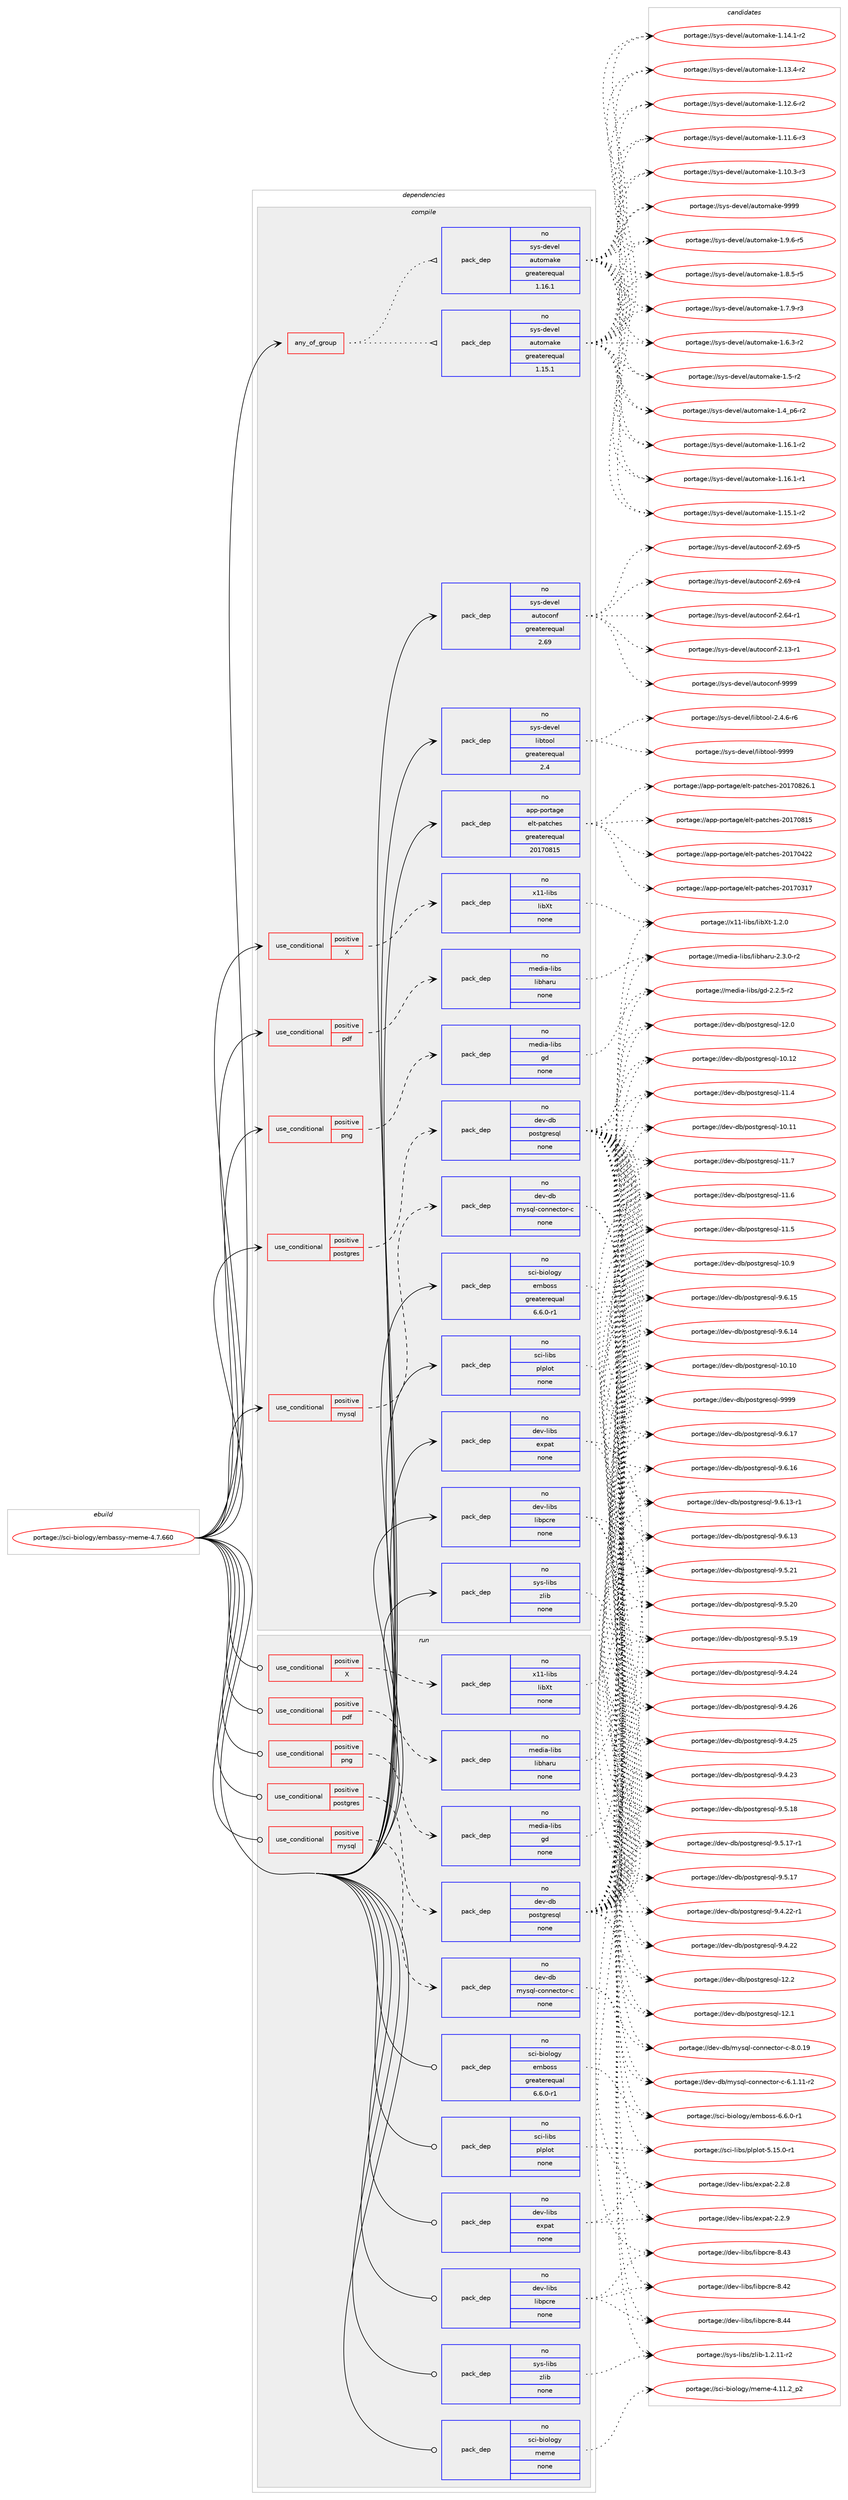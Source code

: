digraph prolog {

# *************
# Graph options
# *************

newrank=true;
concentrate=true;
compound=true;
graph [rankdir=LR,fontname=Helvetica,fontsize=10,ranksep=1.5];#, ranksep=2.5, nodesep=0.2];
edge  [arrowhead=vee];
node  [fontname=Helvetica,fontsize=10];

# **********
# The ebuild
# **********

subgraph cluster_leftcol {
color=gray;
rank=same;
label=<<i>ebuild</i>>;
id [label="portage://sci-biology/embassy-meme-4.7.660", color=red, width=4, href="../sci-biology/embassy-meme-4.7.660.svg"];
}

# ****************
# The dependencies
# ****************

subgraph cluster_midcol {
color=gray;
label=<<i>dependencies</i>>;
subgraph cluster_compile {
fillcolor="#eeeeee";
style=filled;
label=<<i>compile</i>>;
subgraph any1248 {
dependency61125 [label=<<TABLE BORDER="0" CELLBORDER="1" CELLSPACING="0" CELLPADDING="4"><TR><TD CELLPADDING="10">any_of_group</TD></TR></TABLE>>, shape=none, color=red];subgraph pack47239 {
dependency61126 [label=<<TABLE BORDER="0" CELLBORDER="1" CELLSPACING="0" CELLPADDING="4" WIDTH="220"><TR><TD ROWSPAN="6" CELLPADDING="30">pack_dep</TD></TR><TR><TD WIDTH="110">no</TD></TR><TR><TD>sys-devel</TD></TR><TR><TD>automake</TD></TR><TR><TD>greaterequal</TD></TR><TR><TD>1.16.1</TD></TR></TABLE>>, shape=none, color=blue];
}
dependency61125:e -> dependency61126:w [weight=20,style="dotted",arrowhead="oinv"];
subgraph pack47240 {
dependency61127 [label=<<TABLE BORDER="0" CELLBORDER="1" CELLSPACING="0" CELLPADDING="4" WIDTH="220"><TR><TD ROWSPAN="6" CELLPADDING="30">pack_dep</TD></TR><TR><TD WIDTH="110">no</TD></TR><TR><TD>sys-devel</TD></TR><TR><TD>automake</TD></TR><TR><TD>greaterequal</TD></TR><TR><TD>1.15.1</TD></TR></TABLE>>, shape=none, color=blue];
}
dependency61125:e -> dependency61127:w [weight=20,style="dotted",arrowhead="oinv"];
}
id:e -> dependency61125:w [weight=20,style="solid",arrowhead="vee"];
subgraph cond12583 {
dependency61128 [label=<<TABLE BORDER="0" CELLBORDER="1" CELLSPACING="0" CELLPADDING="4"><TR><TD ROWSPAN="3" CELLPADDING="10">use_conditional</TD></TR><TR><TD>positive</TD></TR><TR><TD>X</TD></TR></TABLE>>, shape=none, color=red];
subgraph pack47241 {
dependency61129 [label=<<TABLE BORDER="0" CELLBORDER="1" CELLSPACING="0" CELLPADDING="4" WIDTH="220"><TR><TD ROWSPAN="6" CELLPADDING="30">pack_dep</TD></TR><TR><TD WIDTH="110">no</TD></TR><TR><TD>x11-libs</TD></TR><TR><TD>libXt</TD></TR><TR><TD>none</TD></TR><TR><TD></TD></TR></TABLE>>, shape=none, color=blue];
}
dependency61128:e -> dependency61129:w [weight=20,style="dashed",arrowhead="vee"];
}
id:e -> dependency61128:w [weight=20,style="solid",arrowhead="vee"];
subgraph cond12584 {
dependency61130 [label=<<TABLE BORDER="0" CELLBORDER="1" CELLSPACING="0" CELLPADDING="4"><TR><TD ROWSPAN="3" CELLPADDING="10">use_conditional</TD></TR><TR><TD>positive</TD></TR><TR><TD>mysql</TD></TR></TABLE>>, shape=none, color=red];
subgraph pack47242 {
dependency61131 [label=<<TABLE BORDER="0" CELLBORDER="1" CELLSPACING="0" CELLPADDING="4" WIDTH="220"><TR><TD ROWSPAN="6" CELLPADDING="30">pack_dep</TD></TR><TR><TD WIDTH="110">no</TD></TR><TR><TD>dev-db</TD></TR><TR><TD>mysql-connector-c</TD></TR><TR><TD>none</TD></TR><TR><TD></TD></TR></TABLE>>, shape=none, color=blue];
}
dependency61130:e -> dependency61131:w [weight=20,style="dashed",arrowhead="vee"];
}
id:e -> dependency61130:w [weight=20,style="solid",arrowhead="vee"];
subgraph cond12585 {
dependency61132 [label=<<TABLE BORDER="0" CELLBORDER="1" CELLSPACING="0" CELLPADDING="4"><TR><TD ROWSPAN="3" CELLPADDING="10">use_conditional</TD></TR><TR><TD>positive</TD></TR><TR><TD>pdf</TD></TR></TABLE>>, shape=none, color=red];
subgraph pack47243 {
dependency61133 [label=<<TABLE BORDER="0" CELLBORDER="1" CELLSPACING="0" CELLPADDING="4" WIDTH="220"><TR><TD ROWSPAN="6" CELLPADDING="30">pack_dep</TD></TR><TR><TD WIDTH="110">no</TD></TR><TR><TD>media-libs</TD></TR><TR><TD>libharu</TD></TR><TR><TD>none</TD></TR><TR><TD></TD></TR></TABLE>>, shape=none, color=blue];
}
dependency61132:e -> dependency61133:w [weight=20,style="dashed",arrowhead="vee"];
}
id:e -> dependency61132:w [weight=20,style="solid",arrowhead="vee"];
subgraph cond12586 {
dependency61134 [label=<<TABLE BORDER="0" CELLBORDER="1" CELLSPACING="0" CELLPADDING="4"><TR><TD ROWSPAN="3" CELLPADDING="10">use_conditional</TD></TR><TR><TD>positive</TD></TR><TR><TD>png</TD></TR></TABLE>>, shape=none, color=red];
subgraph pack47244 {
dependency61135 [label=<<TABLE BORDER="0" CELLBORDER="1" CELLSPACING="0" CELLPADDING="4" WIDTH="220"><TR><TD ROWSPAN="6" CELLPADDING="30">pack_dep</TD></TR><TR><TD WIDTH="110">no</TD></TR><TR><TD>media-libs</TD></TR><TR><TD>gd</TD></TR><TR><TD>none</TD></TR><TR><TD></TD></TR></TABLE>>, shape=none, color=blue];
}
dependency61134:e -> dependency61135:w [weight=20,style="dashed",arrowhead="vee"];
}
id:e -> dependency61134:w [weight=20,style="solid",arrowhead="vee"];
subgraph cond12587 {
dependency61136 [label=<<TABLE BORDER="0" CELLBORDER="1" CELLSPACING="0" CELLPADDING="4"><TR><TD ROWSPAN="3" CELLPADDING="10">use_conditional</TD></TR><TR><TD>positive</TD></TR><TR><TD>postgres</TD></TR></TABLE>>, shape=none, color=red];
subgraph pack47245 {
dependency61137 [label=<<TABLE BORDER="0" CELLBORDER="1" CELLSPACING="0" CELLPADDING="4" WIDTH="220"><TR><TD ROWSPAN="6" CELLPADDING="30">pack_dep</TD></TR><TR><TD WIDTH="110">no</TD></TR><TR><TD>dev-db</TD></TR><TR><TD>postgresql</TD></TR><TR><TD>none</TD></TR><TR><TD></TD></TR></TABLE>>, shape=none, color=blue];
}
dependency61136:e -> dependency61137:w [weight=20,style="dashed",arrowhead="vee"];
}
id:e -> dependency61136:w [weight=20,style="solid",arrowhead="vee"];
subgraph pack47246 {
dependency61138 [label=<<TABLE BORDER="0" CELLBORDER="1" CELLSPACING="0" CELLPADDING="4" WIDTH="220"><TR><TD ROWSPAN="6" CELLPADDING="30">pack_dep</TD></TR><TR><TD WIDTH="110">no</TD></TR><TR><TD>app-portage</TD></TR><TR><TD>elt-patches</TD></TR><TR><TD>greaterequal</TD></TR><TR><TD>20170815</TD></TR></TABLE>>, shape=none, color=blue];
}
id:e -> dependency61138:w [weight=20,style="solid",arrowhead="vee"];
subgraph pack47247 {
dependency61139 [label=<<TABLE BORDER="0" CELLBORDER="1" CELLSPACING="0" CELLPADDING="4" WIDTH="220"><TR><TD ROWSPAN="6" CELLPADDING="30">pack_dep</TD></TR><TR><TD WIDTH="110">no</TD></TR><TR><TD>dev-libs</TD></TR><TR><TD>expat</TD></TR><TR><TD>none</TD></TR><TR><TD></TD></TR></TABLE>>, shape=none, color=blue];
}
id:e -> dependency61139:w [weight=20,style="solid",arrowhead="vee"];
subgraph pack47248 {
dependency61140 [label=<<TABLE BORDER="0" CELLBORDER="1" CELLSPACING="0" CELLPADDING="4" WIDTH="220"><TR><TD ROWSPAN="6" CELLPADDING="30">pack_dep</TD></TR><TR><TD WIDTH="110">no</TD></TR><TR><TD>dev-libs</TD></TR><TR><TD>libpcre</TD></TR><TR><TD>none</TD></TR><TR><TD></TD></TR></TABLE>>, shape=none, color=blue];
}
id:e -> dependency61140:w [weight=20,style="solid",arrowhead="vee"];
subgraph pack47249 {
dependency61141 [label=<<TABLE BORDER="0" CELLBORDER="1" CELLSPACING="0" CELLPADDING="4" WIDTH="220"><TR><TD ROWSPAN="6" CELLPADDING="30">pack_dep</TD></TR><TR><TD WIDTH="110">no</TD></TR><TR><TD>sci-biology</TD></TR><TR><TD>emboss</TD></TR><TR><TD>greaterequal</TD></TR><TR><TD>6.6.0-r1</TD></TR></TABLE>>, shape=none, color=blue];
}
id:e -> dependency61141:w [weight=20,style="solid",arrowhead="vee"];
subgraph pack47250 {
dependency61142 [label=<<TABLE BORDER="0" CELLBORDER="1" CELLSPACING="0" CELLPADDING="4" WIDTH="220"><TR><TD ROWSPAN="6" CELLPADDING="30">pack_dep</TD></TR><TR><TD WIDTH="110">no</TD></TR><TR><TD>sci-libs</TD></TR><TR><TD>plplot</TD></TR><TR><TD>none</TD></TR><TR><TD></TD></TR></TABLE>>, shape=none, color=blue];
}
id:e -> dependency61142:w [weight=20,style="solid",arrowhead="vee"];
subgraph pack47251 {
dependency61143 [label=<<TABLE BORDER="0" CELLBORDER="1" CELLSPACING="0" CELLPADDING="4" WIDTH="220"><TR><TD ROWSPAN="6" CELLPADDING="30">pack_dep</TD></TR><TR><TD WIDTH="110">no</TD></TR><TR><TD>sys-devel</TD></TR><TR><TD>autoconf</TD></TR><TR><TD>greaterequal</TD></TR><TR><TD>2.69</TD></TR></TABLE>>, shape=none, color=blue];
}
id:e -> dependency61143:w [weight=20,style="solid",arrowhead="vee"];
subgraph pack47252 {
dependency61144 [label=<<TABLE BORDER="0" CELLBORDER="1" CELLSPACING="0" CELLPADDING="4" WIDTH="220"><TR><TD ROWSPAN="6" CELLPADDING="30">pack_dep</TD></TR><TR><TD WIDTH="110">no</TD></TR><TR><TD>sys-devel</TD></TR><TR><TD>libtool</TD></TR><TR><TD>greaterequal</TD></TR><TR><TD>2.4</TD></TR></TABLE>>, shape=none, color=blue];
}
id:e -> dependency61144:w [weight=20,style="solid",arrowhead="vee"];
subgraph pack47253 {
dependency61145 [label=<<TABLE BORDER="0" CELLBORDER="1" CELLSPACING="0" CELLPADDING="4" WIDTH="220"><TR><TD ROWSPAN="6" CELLPADDING="30">pack_dep</TD></TR><TR><TD WIDTH="110">no</TD></TR><TR><TD>sys-libs</TD></TR><TR><TD>zlib</TD></TR><TR><TD>none</TD></TR><TR><TD></TD></TR></TABLE>>, shape=none, color=blue];
}
id:e -> dependency61145:w [weight=20,style="solid",arrowhead="vee"];
}
subgraph cluster_compileandrun {
fillcolor="#eeeeee";
style=filled;
label=<<i>compile and run</i>>;
}
subgraph cluster_run {
fillcolor="#eeeeee";
style=filled;
label=<<i>run</i>>;
subgraph cond12588 {
dependency61146 [label=<<TABLE BORDER="0" CELLBORDER="1" CELLSPACING="0" CELLPADDING="4"><TR><TD ROWSPAN="3" CELLPADDING="10">use_conditional</TD></TR><TR><TD>positive</TD></TR><TR><TD>X</TD></TR></TABLE>>, shape=none, color=red];
subgraph pack47254 {
dependency61147 [label=<<TABLE BORDER="0" CELLBORDER="1" CELLSPACING="0" CELLPADDING="4" WIDTH="220"><TR><TD ROWSPAN="6" CELLPADDING="30">pack_dep</TD></TR><TR><TD WIDTH="110">no</TD></TR><TR><TD>x11-libs</TD></TR><TR><TD>libXt</TD></TR><TR><TD>none</TD></TR><TR><TD></TD></TR></TABLE>>, shape=none, color=blue];
}
dependency61146:e -> dependency61147:w [weight=20,style="dashed",arrowhead="vee"];
}
id:e -> dependency61146:w [weight=20,style="solid",arrowhead="odot"];
subgraph cond12589 {
dependency61148 [label=<<TABLE BORDER="0" CELLBORDER="1" CELLSPACING="0" CELLPADDING="4"><TR><TD ROWSPAN="3" CELLPADDING="10">use_conditional</TD></TR><TR><TD>positive</TD></TR><TR><TD>mysql</TD></TR></TABLE>>, shape=none, color=red];
subgraph pack47255 {
dependency61149 [label=<<TABLE BORDER="0" CELLBORDER="1" CELLSPACING="0" CELLPADDING="4" WIDTH="220"><TR><TD ROWSPAN="6" CELLPADDING="30">pack_dep</TD></TR><TR><TD WIDTH="110">no</TD></TR><TR><TD>dev-db</TD></TR><TR><TD>mysql-connector-c</TD></TR><TR><TD>none</TD></TR><TR><TD></TD></TR></TABLE>>, shape=none, color=blue];
}
dependency61148:e -> dependency61149:w [weight=20,style="dashed",arrowhead="vee"];
}
id:e -> dependency61148:w [weight=20,style="solid",arrowhead="odot"];
subgraph cond12590 {
dependency61150 [label=<<TABLE BORDER="0" CELLBORDER="1" CELLSPACING="0" CELLPADDING="4"><TR><TD ROWSPAN="3" CELLPADDING="10">use_conditional</TD></TR><TR><TD>positive</TD></TR><TR><TD>pdf</TD></TR></TABLE>>, shape=none, color=red];
subgraph pack47256 {
dependency61151 [label=<<TABLE BORDER="0" CELLBORDER="1" CELLSPACING="0" CELLPADDING="4" WIDTH="220"><TR><TD ROWSPAN="6" CELLPADDING="30">pack_dep</TD></TR><TR><TD WIDTH="110">no</TD></TR><TR><TD>media-libs</TD></TR><TR><TD>libharu</TD></TR><TR><TD>none</TD></TR><TR><TD></TD></TR></TABLE>>, shape=none, color=blue];
}
dependency61150:e -> dependency61151:w [weight=20,style="dashed",arrowhead="vee"];
}
id:e -> dependency61150:w [weight=20,style="solid",arrowhead="odot"];
subgraph cond12591 {
dependency61152 [label=<<TABLE BORDER="0" CELLBORDER="1" CELLSPACING="0" CELLPADDING="4"><TR><TD ROWSPAN="3" CELLPADDING="10">use_conditional</TD></TR><TR><TD>positive</TD></TR><TR><TD>png</TD></TR></TABLE>>, shape=none, color=red];
subgraph pack47257 {
dependency61153 [label=<<TABLE BORDER="0" CELLBORDER="1" CELLSPACING="0" CELLPADDING="4" WIDTH="220"><TR><TD ROWSPAN="6" CELLPADDING="30">pack_dep</TD></TR><TR><TD WIDTH="110">no</TD></TR><TR><TD>media-libs</TD></TR><TR><TD>gd</TD></TR><TR><TD>none</TD></TR><TR><TD></TD></TR></TABLE>>, shape=none, color=blue];
}
dependency61152:e -> dependency61153:w [weight=20,style="dashed",arrowhead="vee"];
}
id:e -> dependency61152:w [weight=20,style="solid",arrowhead="odot"];
subgraph cond12592 {
dependency61154 [label=<<TABLE BORDER="0" CELLBORDER="1" CELLSPACING="0" CELLPADDING="4"><TR><TD ROWSPAN="3" CELLPADDING="10">use_conditional</TD></TR><TR><TD>positive</TD></TR><TR><TD>postgres</TD></TR></TABLE>>, shape=none, color=red];
subgraph pack47258 {
dependency61155 [label=<<TABLE BORDER="0" CELLBORDER="1" CELLSPACING="0" CELLPADDING="4" WIDTH="220"><TR><TD ROWSPAN="6" CELLPADDING="30">pack_dep</TD></TR><TR><TD WIDTH="110">no</TD></TR><TR><TD>dev-db</TD></TR><TR><TD>postgresql</TD></TR><TR><TD>none</TD></TR><TR><TD></TD></TR></TABLE>>, shape=none, color=blue];
}
dependency61154:e -> dependency61155:w [weight=20,style="dashed",arrowhead="vee"];
}
id:e -> dependency61154:w [weight=20,style="solid",arrowhead="odot"];
subgraph pack47259 {
dependency61156 [label=<<TABLE BORDER="0" CELLBORDER="1" CELLSPACING="0" CELLPADDING="4" WIDTH="220"><TR><TD ROWSPAN="6" CELLPADDING="30">pack_dep</TD></TR><TR><TD WIDTH="110">no</TD></TR><TR><TD>dev-libs</TD></TR><TR><TD>expat</TD></TR><TR><TD>none</TD></TR><TR><TD></TD></TR></TABLE>>, shape=none, color=blue];
}
id:e -> dependency61156:w [weight=20,style="solid",arrowhead="odot"];
subgraph pack47260 {
dependency61157 [label=<<TABLE BORDER="0" CELLBORDER="1" CELLSPACING="0" CELLPADDING="4" WIDTH="220"><TR><TD ROWSPAN="6" CELLPADDING="30">pack_dep</TD></TR><TR><TD WIDTH="110">no</TD></TR><TR><TD>dev-libs</TD></TR><TR><TD>libpcre</TD></TR><TR><TD>none</TD></TR><TR><TD></TD></TR></TABLE>>, shape=none, color=blue];
}
id:e -> dependency61157:w [weight=20,style="solid",arrowhead="odot"];
subgraph pack47261 {
dependency61158 [label=<<TABLE BORDER="0" CELLBORDER="1" CELLSPACING="0" CELLPADDING="4" WIDTH="220"><TR><TD ROWSPAN="6" CELLPADDING="30">pack_dep</TD></TR><TR><TD WIDTH="110">no</TD></TR><TR><TD>sci-biology</TD></TR><TR><TD>emboss</TD></TR><TR><TD>greaterequal</TD></TR><TR><TD>6.6.0-r1</TD></TR></TABLE>>, shape=none, color=blue];
}
id:e -> dependency61158:w [weight=20,style="solid",arrowhead="odot"];
subgraph pack47262 {
dependency61159 [label=<<TABLE BORDER="0" CELLBORDER="1" CELLSPACING="0" CELLPADDING="4" WIDTH="220"><TR><TD ROWSPAN="6" CELLPADDING="30">pack_dep</TD></TR><TR><TD WIDTH="110">no</TD></TR><TR><TD>sci-biology</TD></TR><TR><TD>meme</TD></TR><TR><TD>none</TD></TR><TR><TD></TD></TR></TABLE>>, shape=none, color=blue];
}
id:e -> dependency61159:w [weight=20,style="solid",arrowhead="odot"];
subgraph pack47263 {
dependency61160 [label=<<TABLE BORDER="0" CELLBORDER="1" CELLSPACING="0" CELLPADDING="4" WIDTH="220"><TR><TD ROWSPAN="6" CELLPADDING="30">pack_dep</TD></TR><TR><TD WIDTH="110">no</TD></TR><TR><TD>sci-libs</TD></TR><TR><TD>plplot</TD></TR><TR><TD>none</TD></TR><TR><TD></TD></TR></TABLE>>, shape=none, color=blue];
}
id:e -> dependency61160:w [weight=20,style="solid",arrowhead="odot"];
subgraph pack47264 {
dependency61161 [label=<<TABLE BORDER="0" CELLBORDER="1" CELLSPACING="0" CELLPADDING="4" WIDTH="220"><TR><TD ROWSPAN="6" CELLPADDING="30">pack_dep</TD></TR><TR><TD WIDTH="110">no</TD></TR><TR><TD>sys-libs</TD></TR><TR><TD>zlib</TD></TR><TR><TD>none</TD></TR><TR><TD></TD></TR></TABLE>>, shape=none, color=blue];
}
id:e -> dependency61161:w [weight=20,style="solid",arrowhead="odot"];
}
}

# **************
# The candidates
# **************

subgraph cluster_choices {
rank=same;
color=gray;
label=<<i>candidates</i>>;

subgraph choice47239 {
color=black;
nodesep=1;
choice115121115451001011181011084797117116111109971071014557575757 [label="portage://sys-devel/automake-9999", color=red, width=4,href="../sys-devel/automake-9999.svg"];
choice115121115451001011181011084797117116111109971071014549465746544511453 [label="portage://sys-devel/automake-1.9.6-r5", color=red, width=4,href="../sys-devel/automake-1.9.6-r5.svg"];
choice115121115451001011181011084797117116111109971071014549465646534511453 [label="portage://sys-devel/automake-1.8.5-r5", color=red, width=4,href="../sys-devel/automake-1.8.5-r5.svg"];
choice115121115451001011181011084797117116111109971071014549465546574511451 [label="portage://sys-devel/automake-1.7.9-r3", color=red, width=4,href="../sys-devel/automake-1.7.9-r3.svg"];
choice115121115451001011181011084797117116111109971071014549465446514511450 [label="portage://sys-devel/automake-1.6.3-r2", color=red, width=4,href="../sys-devel/automake-1.6.3-r2.svg"];
choice11512111545100101118101108479711711611110997107101454946534511450 [label="portage://sys-devel/automake-1.5-r2", color=red, width=4,href="../sys-devel/automake-1.5-r2.svg"];
choice115121115451001011181011084797117116111109971071014549465295112544511450 [label="portage://sys-devel/automake-1.4_p6-r2", color=red, width=4,href="../sys-devel/automake-1.4_p6-r2.svg"];
choice11512111545100101118101108479711711611110997107101454946495446494511450 [label="portage://sys-devel/automake-1.16.1-r2", color=red, width=4,href="../sys-devel/automake-1.16.1-r2.svg"];
choice11512111545100101118101108479711711611110997107101454946495446494511449 [label="portage://sys-devel/automake-1.16.1-r1", color=red, width=4,href="../sys-devel/automake-1.16.1-r1.svg"];
choice11512111545100101118101108479711711611110997107101454946495346494511450 [label="portage://sys-devel/automake-1.15.1-r2", color=red, width=4,href="../sys-devel/automake-1.15.1-r2.svg"];
choice11512111545100101118101108479711711611110997107101454946495246494511450 [label="portage://sys-devel/automake-1.14.1-r2", color=red, width=4,href="../sys-devel/automake-1.14.1-r2.svg"];
choice11512111545100101118101108479711711611110997107101454946495146524511450 [label="portage://sys-devel/automake-1.13.4-r2", color=red, width=4,href="../sys-devel/automake-1.13.4-r2.svg"];
choice11512111545100101118101108479711711611110997107101454946495046544511450 [label="portage://sys-devel/automake-1.12.6-r2", color=red, width=4,href="../sys-devel/automake-1.12.6-r2.svg"];
choice11512111545100101118101108479711711611110997107101454946494946544511451 [label="portage://sys-devel/automake-1.11.6-r3", color=red, width=4,href="../sys-devel/automake-1.11.6-r3.svg"];
choice11512111545100101118101108479711711611110997107101454946494846514511451 [label="portage://sys-devel/automake-1.10.3-r3", color=red, width=4,href="../sys-devel/automake-1.10.3-r3.svg"];
dependency61126:e -> choice115121115451001011181011084797117116111109971071014557575757:w [style=dotted,weight="100"];
dependency61126:e -> choice115121115451001011181011084797117116111109971071014549465746544511453:w [style=dotted,weight="100"];
dependency61126:e -> choice115121115451001011181011084797117116111109971071014549465646534511453:w [style=dotted,weight="100"];
dependency61126:e -> choice115121115451001011181011084797117116111109971071014549465546574511451:w [style=dotted,weight="100"];
dependency61126:e -> choice115121115451001011181011084797117116111109971071014549465446514511450:w [style=dotted,weight="100"];
dependency61126:e -> choice11512111545100101118101108479711711611110997107101454946534511450:w [style=dotted,weight="100"];
dependency61126:e -> choice115121115451001011181011084797117116111109971071014549465295112544511450:w [style=dotted,weight="100"];
dependency61126:e -> choice11512111545100101118101108479711711611110997107101454946495446494511450:w [style=dotted,weight="100"];
dependency61126:e -> choice11512111545100101118101108479711711611110997107101454946495446494511449:w [style=dotted,weight="100"];
dependency61126:e -> choice11512111545100101118101108479711711611110997107101454946495346494511450:w [style=dotted,weight="100"];
dependency61126:e -> choice11512111545100101118101108479711711611110997107101454946495246494511450:w [style=dotted,weight="100"];
dependency61126:e -> choice11512111545100101118101108479711711611110997107101454946495146524511450:w [style=dotted,weight="100"];
dependency61126:e -> choice11512111545100101118101108479711711611110997107101454946495046544511450:w [style=dotted,weight="100"];
dependency61126:e -> choice11512111545100101118101108479711711611110997107101454946494946544511451:w [style=dotted,weight="100"];
dependency61126:e -> choice11512111545100101118101108479711711611110997107101454946494846514511451:w [style=dotted,weight="100"];
}
subgraph choice47240 {
color=black;
nodesep=1;
choice115121115451001011181011084797117116111109971071014557575757 [label="portage://sys-devel/automake-9999", color=red, width=4,href="../sys-devel/automake-9999.svg"];
choice115121115451001011181011084797117116111109971071014549465746544511453 [label="portage://sys-devel/automake-1.9.6-r5", color=red, width=4,href="../sys-devel/automake-1.9.6-r5.svg"];
choice115121115451001011181011084797117116111109971071014549465646534511453 [label="portage://sys-devel/automake-1.8.5-r5", color=red, width=4,href="../sys-devel/automake-1.8.5-r5.svg"];
choice115121115451001011181011084797117116111109971071014549465546574511451 [label="portage://sys-devel/automake-1.7.9-r3", color=red, width=4,href="../sys-devel/automake-1.7.9-r3.svg"];
choice115121115451001011181011084797117116111109971071014549465446514511450 [label="portage://sys-devel/automake-1.6.3-r2", color=red, width=4,href="../sys-devel/automake-1.6.3-r2.svg"];
choice11512111545100101118101108479711711611110997107101454946534511450 [label="portage://sys-devel/automake-1.5-r2", color=red, width=4,href="../sys-devel/automake-1.5-r2.svg"];
choice115121115451001011181011084797117116111109971071014549465295112544511450 [label="portage://sys-devel/automake-1.4_p6-r2", color=red, width=4,href="../sys-devel/automake-1.4_p6-r2.svg"];
choice11512111545100101118101108479711711611110997107101454946495446494511450 [label="portage://sys-devel/automake-1.16.1-r2", color=red, width=4,href="../sys-devel/automake-1.16.1-r2.svg"];
choice11512111545100101118101108479711711611110997107101454946495446494511449 [label="portage://sys-devel/automake-1.16.1-r1", color=red, width=4,href="../sys-devel/automake-1.16.1-r1.svg"];
choice11512111545100101118101108479711711611110997107101454946495346494511450 [label="portage://sys-devel/automake-1.15.1-r2", color=red, width=4,href="../sys-devel/automake-1.15.1-r2.svg"];
choice11512111545100101118101108479711711611110997107101454946495246494511450 [label="portage://sys-devel/automake-1.14.1-r2", color=red, width=4,href="../sys-devel/automake-1.14.1-r2.svg"];
choice11512111545100101118101108479711711611110997107101454946495146524511450 [label="portage://sys-devel/automake-1.13.4-r2", color=red, width=4,href="../sys-devel/automake-1.13.4-r2.svg"];
choice11512111545100101118101108479711711611110997107101454946495046544511450 [label="portage://sys-devel/automake-1.12.6-r2", color=red, width=4,href="../sys-devel/automake-1.12.6-r2.svg"];
choice11512111545100101118101108479711711611110997107101454946494946544511451 [label="portage://sys-devel/automake-1.11.6-r3", color=red, width=4,href="../sys-devel/automake-1.11.6-r3.svg"];
choice11512111545100101118101108479711711611110997107101454946494846514511451 [label="portage://sys-devel/automake-1.10.3-r3", color=red, width=4,href="../sys-devel/automake-1.10.3-r3.svg"];
dependency61127:e -> choice115121115451001011181011084797117116111109971071014557575757:w [style=dotted,weight="100"];
dependency61127:e -> choice115121115451001011181011084797117116111109971071014549465746544511453:w [style=dotted,weight="100"];
dependency61127:e -> choice115121115451001011181011084797117116111109971071014549465646534511453:w [style=dotted,weight="100"];
dependency61127:e -> choice115121115451001011181011084797117116111109971071014549465546574511451:w [style=dotted,weight="100"];
dependency61127:e -> choice115121115451001011181011084797117116111109971071014549465446514511450:w [style=dotted,weight="100"];
dependency61127:e -> choice11512111545100101118101108479711711611110997107101454946534511450:w [style=dotted,weight="100"];
dependency61127:e -> choice115121115451001011181011084797117116111109971071014549465295112544511450:w [style=dotted,weight="100"];
dependency61127:e -> choice11512111545100101118101108479711711611110997107101454946495446494511450:w [style=dotted,weight="100"];
dependency61127:e -> choice11512111545100101118101108479711711611110997107101454946495446494511449:w [style=dotted,weight="100"];
dependency61127:e -> choice11512111545100101118101108479711711611110997107101454946495346494511450:w [style=dotted,weight="100"];
dependency61127:e -> choice11512111545100101118101108479711711611110997107101454946495246494511450:w [style=dotted,weight="100"];
dependency61127:e -> choice11512111545100101118101108479711711611110997107101454946495146524511450:w [style=dotted,weight="100"];
dependency61127:e -> choice11512111545100101118101108479711711611110997107101454946495046544511450:w [style=dotted,weight="100"];
dependency61127:e -> choice11512111545100101118101108479711711611110997107101454946494946544511451:w [style=dotted,weight="100"];
dependency61127:e -> choice11512111545100101118101108479711711611110997107101454946494846514511451:w [style=dotted,weight="100"];
}
subgraph choice47241 {
color=black;
nodesep=1;
choice12049494510810598115471081059888116454946504648 [label="portage://x11-libs/libXt-1.2.0", color=red, width=4,href="../x11-libs/libXt-1.2.0.svg"];
dependency61129:e -> choice12049494510810598115471081059888116454946504648:w [style=dotted,weight="100"];
}
subgraph choice47242 {
color=black;
nodesep=1;
choice100101118451009847109121115113108459911111011010199116111114459945564648464957 [label="portage://dev-db/mysql-connector-c-8.0.19", color=red, width=4,href="../dev-db/mysql-connector-c-8.0.19.svg"];
choice1001011184510098471091211151131084599111110110101991161111144599455446494649494511450 [label="portage://dev-db/mysql-connector-c-6.1.11-r2", color=red, width=4,href="../dev-db/mysql-connector-c-6.1.11-r2.svg"];
dependency61131:e -> choice100101118451009847109121115113108459911111011010199116111114459945564648464957:w [style=dotted,weight="100"];
dependency61131:e -> choice1001011184510098471091211151131084599111110110101991161111144599455446494649494511450:w [style=dotted,weight="100"];
}
subgraph choice47243 {
color=black;
nodesep=1;
choice1091011001059745108105981154710810598104971141174550465146484511450 [label="portage://media-libs/libharu-2.3.0-r2", color=red, width=4,href="../media-libs/libharu-2.3.0-r2.svg"];
dependency61133:e -> choice1091011001059745108105981154710810598104971141174550465146484511450:w [style=dotted,weight="100"];
}
subgraph choice47244 {
color=black;
nodesep=1;
choice109101100105974510810598115471031004550465046534511450 [label="portage://media-libs/gd-2.2.5-r2", color=red, width=4,href="../media-libs/gd-2.2.5-r2.svg"];
dependency61135:e -> choice109101100105974510810598115471031004550465046534511450:w [style=dotted,weight="100"];
}
subgraph choice47245 {
color=black;
nodesep=1;
choice1001011184510098471121111151161031141011151131084557575757 [label="portage://dev-db/postgresql-9999", color=red, width=4,href="../dev-db/postgresql-9999.svg"];
choice10010111845100984711211111511610311410111511310845574654464955 [label="portage://dev-db/postgresql-9.6.17", color=red, width=4,href="../dev-db/postgresql-9.6.17.svg"];
choice10010111845100984711211111511610311410111511310845574654464954 [label="portage://dev-db/postgresql-9.6.16", color=red, width=4,href="../dev-db/postgresql-9.6.16.svg"];
choice10010111845100984711211111511610311410111511310845574654464953 [label="portage://dev-db/postgresql-9.6.15", color=red, width=4,href="../dev-db/postgresql-9.6.15.svg"];
choice10010111845100984711211111511610311410111511310845574654464952 [label="portage://dev-db/postgresql-9.6.14", color=red, width=4,href="../dev-db/postgresql-9.6.14.svg"];
choice100101118451009847112111115116103114101115113108455746544649514511449 [label="portage://dev-db/postgresql-9.6.13-r1", color=red, width=4,href="../dev-db/postgresql-9.6.13-r1.svg"];
choice10010111845100984711211111511610311410111511310845574654464951 [label="portage://dev-db/postgresql-9.6.13", color=red, width=4,href="../dev-db/postgresql-9.6.13.svg"];
choice10010111845100984711211111511610311410111511310845574653465049 [label="portage://dev-db/postgresql-9.5.21", color=red, width=4,href="../dev-db/postgresql-9.5.21.svg"];
choice10010111845100984711211111511610311410111511310845574653465048 [label="portage://dev-db/postgresql-9.5.20", color=red, width=4,href="../dev-db/postgresql-9.5.20.svg"];
choice10010111845100984711211111511610311410111511310845574653464957 [label="portage://dev-db/postgresql-9.5.19", color=red, width=4,href="../dev-db/postgresql-9.5.19.svg"];
choice10010111845100984711211111511610311410111511310845574653464956 [label="portage://dev-db/postgresql-9.5.18", color=red, width=4,href="../dev-db/postgresql-9.5.18.svg"];
choice100101118451009847112111115116103114101115113108455746534649554511449 [label="portage://dev-db/postgresql-9.5.17-r1", color=red, width=4,href="../dev-db/postgresql-9.5.17-r1.svg"];
choice10010111845100984711211111511610311410111511310845574653464955 [label="portage://dev-db/postgresql-9.5.17", color=red, width=4,href="../dev-db/postgresql-9.5.17.svg"];
choice10010111845100984711211111511610311410111511310845574652465054 [label="portage://dev-db/postgresql-9.4.26", color=red, width=4,href="../dev-db/postgresql-9.4.26.svg"];
choice10010111845100984711211111511610311410111511310845574652465053 [label="portage://dev-db/postgresql-9.4.25", color=red, width=4,href="../dev-db/postgresql-9.4.25.svg"];
choice10010111845100984711211111511610311410111511310845574652465052 [label="portage://dev-db/postgresql-9.4.24", color=red, width=4,href="../dev-db/postgresql-9.4.24.svg"];
choice10010111845100984711211111511610311410111511310845574652465051 [label="portage://dev-db/postgresql-9.4.23", color=red, width=4,href="../dev-db/postgresql-9.4.23.svg"];
choice100101118451009847112111115116103114101115113108455746524650504511449 [label="portage://dev-db/postgresql-9.4.22-r1", color=red, width=4,href="../dev-db/postgresql-9.4.22-r1.svg"];
choice10010111845100984711211111511610311410111511310845574652465050 [label="portage://dev-db/postgresql-9.4.22", color=red, width=4,href="../dev-db/postgresql-9.4.22.svg"];
choice1001011184510098471121111151161031141011151131084549504650 [label="portage://dev-db/postgresql-12.2", color=red, width=4,href="../dev-db/postgresql-12.2.svg"];
choice1001011184510098471121111151161031141011151131084549504649 [label="portage://dev-db/postgresql-12.1", color=red, width=4,href="../dev-db/postgresql-12.1.svg"];
choice1001011184510098471121111151161031141011151131084549504648 [label="portage://dev-db/postgresql-12.0", color=red, width=4,href="../dev-db/postgresql-12.0.svg"];
choice1001011184510098471121111151161031141011151131084549494655 [label="portage://dev-db/postgresql-11.7", color=red, width=4,href="../dev-db/postgresql-11.7.svg"];
choice1001011184510098471121111151161031141011151131084549494654 [label="portage://dev-db/postgresql-11.6", color=red, width=4,href="../dev-db/postgresql-11.6.svg"];
choice1001011184510098471121111151161031141011151131084549494653 [label="portage://dev-db/postgresql-11.5", color=red, width=4,href="../dev-db/postgresql-11.5.svg"];
choice1001011184510098471121111151161031141011151131084549494652 [label="portage://dev-db/postgresql-11.4", color=red, width=4,href="../dev-db/postgresql-11.4.svg"];
choice1001011184510098471121111151161031141011151131084549484657 [label="portage://dev-db/postgresql-10.9", color=red, width=4,href="../dev-db/postgresql-10.9.svg"];
choice100101118451009847112111115116103114101115113108454948464950 [label="portage://dev-db/postgresql-10.12", color=red, width=4,href="../dev-db/postgresql-10.12.svg"];
choice100101118451009847112111115116103114101115113108454948464949 [label="portage://dev-db/postgresql-10.11", color=red, width=4,href="../dev-db/postgresql-10.11.svg"];
choice100101118451009847112111115116103114101115113108454948464948 [label="portage://dev-db/postgresql-10.10", color=red, width=4,href="../dev-db/postgresql-10.10.svg"];
dependency61137:e -> choice1001011184510098471121111151161031141011151131084557575757:w [style=dotted,weight="100"];
dependency61137:e -> choice10010111845100984711211111511610311410111511310845574654464955:w [style=dotted,weight="100"];
dependency61137:e -> choice10010111845100984711211111511610311410111511310845574654464954:w [style=dotted,weight="100"];
dependency61137:e -> choice10010111845100984711211111511610311410111511310845574654464953:w [style=dotted,weight="100"];
dependency61137:e -> choice10010111845100984711211111511610311410111511310845574654464952:w [style=dotted,weight="100"];
dependency61137:e -> choice100101118451009847112111115116103114101115113108455746544649514511449:w [style=dotted,weight="100"];
dependency61137:e -> choice10010111845100984711211111511610311410111511310845574654464951:w [style=dotted,weight="100"];
dependency61137:e -> choice10010111845100984711211111511610311410111511310845574653465049:w [style=dotted,weight="100"];
dependency61137:e -> choice10010111845100984711211111511610311410111511310845574653465048:w [style=dotted,weight="100"];
dependency61137:e -> choice10010111845100984711211111511610311410111511310845574653464957:w [style=dotted,weight="100"];
dependency61137:e -> choice10010111845100984711211111511610311410111511310845574653464956:w [style=dotted,weight="100"];
dependency61137:e -> choice100101118451009847112111115116103114101115113108455746534649554511449:w [style=dotted,weight="100"];
dependency61137:e -> choice10010111845100984711211111511610311410111511310845574653464955:w [style=dotted,weight="100"];
dependency61137:e -> choice10010111845100984711211111511610311410111511310845574652465054:w [style=dotted,weight="100"];
dependency61137:e -> choice10010111845100984711211111511610311410111511310845574652465053:w [style=dotted,weight="100"];
dependency61137:e -> choice10010111845100984711211111511610311410111511310845574652465052:w [style=dotted,weight="100"];
dependency61137:e -> choice10010111845100984711211111511610311410111511310845574652465051:w [style=dotted,weight="100"];
dependency61137:e -> choice100101118451009847112111115116103114101115113108455746524650504511449:w [style=dotted,weight="100"];
dependency61137:e -> choice10010111845100984711211111511610311410111511310845574652465050:w [style=dotted,weight="100"];
dependency61137:e -> choice1001011184510098471121111151161031141011151131084549504650:w [style=dotted,weight="100"];
dependency61137:e -> choice1001011184510098471121111151161031141011151131084549504649:w [style=dotted,weight="100"];
dependency61137:e -> choice1001011184510098471121111151161031141011151131084549504648:w [style=dotted,weight="100"];
dependency61137:e -> choice1001011184510098471121111151161031141011151131084549494655:w [style=dotted,weight="100"];
dependency61137:e -> choice1001011184510098471121111151161031141011151131084549494654:w [style=dotted,weight="100"];
dependency61137:e -> choice1001011184510098471121111151161031141011151131084549494653:w [style=dotted,weight="100"];
dependency61137:e -> choice1001011184510098471121111151161031141011151131084549494652:w [style=dotted,weight="100"];
dependency61137:e -> choice1001011184510098471121111151161031141011151131084549484657:w [style=dotted,weight="100"];
dependency61137:e -> choice100101118451009847112111115116103114101115113108454948464950:w [style=dotted,weight="100"];
dependency61137:e -> choice100101118451009847112111115116103114101115113108454948464949:w [style=dotted,weight="100"];
dependency61137:e -> choice100101118451009847112111115116103114101115113108454948464948:w [style=dotted,weight="100"];
}
subgraph choice47246 {
color=black;
nodesep=1;
choice971121124511211111411697103101471011081164511297116991041011154550484955485650544649 [label="portage://app-portage/elt-patches-20170826.1", color=red, width=4,href="../app-portage/elt-patches-20170826.1.svg"];
choice97112112451121111141169710310147101108116451129711699104101115455048495548564953 [label="portage://app-portage/elt-patches-20170815", color=red, width=4,href="../app-portage/elt-patches-20170815.svg"];
choice97112112451121111141169710310147101108116451129711699104101115455048495548525050 [label="portage://app-portage/elt-patches-20170422", color=red, width=4,href="../app-portage/elt-patches-20170422.svg"];
choice97112112451121111141169710310147101108116451129711699104101115455048495548514955 [label="portage://app-portage/elt-patches-20170317", color=red, width=4,href="../app-portage/elt-patches-20170317.svg"];
dependency61138:e -> choice971121124511211111411697103101471011081164511297116991041011154550484955485650544649:w [style=dotted,weight="100"];
dependency61138:e -> choice97112112451121111141169710310147101108116451129711699104101115455048495548564953:w [style=dotted,weight="100"];
dependency61138:e -> choice97112112451121111141169710310147101108116451129711699104101115455048495548525050:w [style=dotted,weight="100"];
dependency61138:e -> choice97112112451121111141169710310147101108116451129711699104101115455048495548514955:w [style=dotted,weight="100"];
}
subgraph choice47247 {
color=black;
nodesep=1;
choice10010111845108105981154710112011297116455046504657 [label="portage://dev-libs/expat-2.2.9", color=red, width=4,href="../dev-libs/expat-2.2.9.svg"];
choice10010111845108105981154710112011297116455046504656 [label="portage://dev-libs/expat-2.2.8", color=red, width=4,href="../dev-libs/expat-2.2.8.svg"];
dependency61139:e -> choice10010111845108105981154710112011297116455046504657:w [style=dotted,weight="100"];
dependency61139:e -> choice10010111845108105981154710112011297116455046504656:w [style=dotted,weight="100"];
}
subgraph choice47248 {
color=black;
nodesep=1;
choice10010111845108105981154710810598112991141014556465252 [label="portage://dev-libs/libpcre-8.44", color=red, width=4,href="../dev-libs/libpcre-8.44.svg"];
choice10010111845108105981154710810598112991141014556465251 [label="portage://dev-libs/libpcre-8.43", color=red, width=4,href="../dev-libs/libpcre-8.43.svg"];
choice10010111845108105981154710810598112991141014556465250 [label="portage://dev-libs/libpcre-8.42", color=red, width=4,href="../dev-libs/libpcre-8.42.svg"];
dependency61140:e -> choice10010111845108105981154710810598112991141014556465252:w [style=dotted,weight="100"];
dependency61140:e -> choice10010111845108105981154710810598112991141014556465251:w [style=dotted,weight="100"];
dependency61140:e -> choice10010111845108105981154710810598112991141014556465250:w [style=dotted,weight="100"];
}
subgraph choice47249 {
color=black;
nodesep=1;
choice11599105459810511110811110312147101109981111151154554465446484511449 [label="portage://sci-biology/emboss-6.6.0-r1", color=red, width=4,href="../sci-biology/emboss-6.6.0-r1.svg"];
dependency61141:e -> choice11599105459810511110811110312147101109981111151154554465446484511449:w [style=dotted,weight="100"];
}
subgraph choice47250 {
color=black;
nodesep=1;
choice11599105451081059811547112108112108111116455346495346484511449 [label="portage://sci-libs/plplot-5.15.0-r1", color=red, width=4,href="../sci-libs/plplot-5.15.0-r1.svg"];
dependency61142:e -> choice11599105451081059811547112108112108111116455346495346484511449:w [style=dotted,weight="100"];
}
subgraph choice47251 {
color=black;
nodesep=1;
choice115121115451001011181011084797117116111991111101024557575757 [label="portage://sys-devel/autoconf-9999", color=red, width=4,href="../sys-devel/autoconf-9999.svg"];
choice1151211154510010111810110847971171161119911111010245504654574511453 [label="portage://sys-devel/autoconf-2.69-r5", color=red, width=4,href="../sys-devel/autoconf-2.69-r5.svg"];
choice1151211154510010111810110847971171161119911111010245504654574511452 [label="portage://sys-devel/autoconf-2.69-r4", color=red, width=4,href="../sys-devel/autoconf-2.69-r4.svg"];
choice1151211154510010111810110847971171161119911111010245504654524511449 [label="portage://sys-devel/autoconf-2.64-r1", color=red, width=4,href="../sys-devel/autoconf-2.64-r1.svg"];
choice1151211154510010111810110847971171161119911111010245504649514511449 [label="portage://sys-devel/autoconf-2.13-r1", color=red, width=4,href="../sys-devel/autoconf-2.13-r1.svg"];
dependency61143:e -> choice115121115451001011181011084797117116111991111101024557575757:w [style=dotted,weight="100"];
dependency61143:e -> choice1151211154510010111810110847971171161119911111010245504654574511453:w [style=dotted,weight="100"];
dependency61143:e -> choice1151211154510010111810110847971171161119911111010245504654574511452:w [style=dotted,weight="100"];
dependency61143:e -> choice1151211154510010111810110847971171161119911111010245504654524511449:w [style=dotted,weight="100"];
dependency61143:e -> choice1151211154510010111810110847971171161119911111010245504649514511449:w [style=dotted,weight="100"];
}
subgraph choice47252 {
color=black;
nodesep=1;
choice1151211154510010111810110847108105981161111111084557575757 [label="portage://sys-devel/libtool-9999", color=red, width=4,href="../sys-devel/libtool-9999.svg"];
choice1151211154510010111810110847108105981161111111084550465246544511454 [label="portage://sys-devel/libtool-2.4.6-r6", color=red, width=4,href="../sys-devel/libtool-2.4.6-r6.svg"];
dependency61144:e -> choice1151211154510010111810110847108105981161111111084557575757:w [style=dotted,weight="100"];
dependency61144:e -> choice1151211154510010111810110847108105981161111111084550465246544511454:w [style=dotted,weight="100"];
}
subgraph choice47253 {
color=black;
nodesep=1;
choice11512111545108105981154712210810598454946504649494511450 [label="portage://sys-libs/zlib-1.2.11-r2", color=red, width=4,href="../sys-libs/zlib-1.2.11-r2.svg"];
dependency61145:e -> choice11512111545108105981154712210810598454946504649494511450:w [style=dotted,weight="100"];
}
subgraph choice47254 {
color=black;
nodesep=1;
choice12049494510810598115471081059888116454946504648 [label="portage://x11-libs/libXt-1.2.0", color=red, width=4,href="../x11-libs/libXt-1.2.0.svg"];
dependency61147:e -> choice12049494510810598115471081059888116454946504648:w [style=dotted,weight="100"];
}
subgraph choice47255 {
color=black;
nodesep=1;
choice100101118451009847109121115113108459911111011010199116111114459945564648464957 [label="portage://dev-db/mysql-connector-c-8.0.19", color=red, width=4,href="../dev-db/mysql-connector-c-8.0.19.svg"];
choice1001011184510098471091211151131084599111110110101991161111144599455446494649494511450 [label="portage://dev-db/mysql-connector-c-6.1.11-r2", color=red, width=4,href="../dev-db/mysql-connector-c-6.1.11-r2.svg"];
dependency61149:e -> choice100101118451009847109121115113108459911111011010199116111114459945564648464957:w [style=dotted,weight="100"];
dependency61149:e -> choice1001011184510098471091211151131084599111110110101991161111144599455446494649494511450:w [style=dotted,weight="100"];
}
subgraph choice47256 {
color=black;
nodesep=1;
choice1091011001059745108105981154710810598104971141174550465146484511450 [label="portage://media-libs/libharu-2.3.0-r2", color=red, width=4,href="../media-libs/libharu-2.3.0-r2.svg"];
dependency61151:e -> choice1091011001059745108105981154710810598104971141174550465146484511450:w [style=dotted,weight="100"];
}
subgraph choice47257 {
color=black;
nodesep=1;
choice109101100105974510810598115471031004550465046534511450 [label="portage://media-libs/gd-2.2.5-r2", color=red, width=4,href="../media-libs/gd-2.2.5-r2.svg"];
dependency61153:e -> choice109101100105974510810598115471031004550465046534511450:w [style=dotted,weight="100"];
}
subgraph choice47258 {
color=black;
nodesep=1;
choice1001011184510098471121111151161031141011151131084557575757 [label="portage://dev-db/postgresql-9999", color=red, width=4,href="../dev-db/postgresql-9999.svg"];
choice10010111845100984711211111511610311410111511310845574654464955 [label="portage://dev-db/postgresql-9.6.17", color=red, width=4,href="../dev-db/postgresql-9.6.17.svg"];
choice10010111845100984711211111511610311410111511310845574654464954 [label="portage://dev-db/postgresql-9.6.16", color=red, width=4,href="../dev-db/postgresql-9.6.16.svg"];
choice10010111845100984711211111511610311410111511310845574654464953 [label="portage://dev-db/postgresql-9.6.15", color=red, width=4,href="../dev-db/postgresql-9.6.15.svg"];
choice10010111845100984711211111511610311410111511310845574654464952 [label="portage://dev-db/postgresql-9.6.14", color=red, width=4,href="../dev-db/postgresql-9.6.14.svg"];
choice100101118451009847112111115116103114101115113108455746544649514511449 [label="portage://dev-db/postgresql-9.6.13-r1", color=red, width=4,href="../dev-db/postgresql-9.6.13-r1.svg"];
choice10010111845100984711211111511610311410111511310845574654464951 [label="portage://dev-db/postgresql-9.6.13", color=red, width=4,href="../dev-db/postgresql-9.6.13.svg"];
choice10010111845100984711211111511610311410111511310845574653465049 [label="portage://dev-db/postgresql-9.5.21", color=red, width=4,href="../dev-db/postgresql-9.5.21.svg"];
choice10010111845100984711211111511610311410111511310845574653465048 [label="portage://dev-db/postgresql-9.5.20", color=red, width=4,href="../dev-db/postgresql-9.5.20.svg"];
choice10010111845100984711211111511610311410111511310845574653464957 [label="portage://dev-db/postgresql-9.5.19", color=red, width=4,href="../dev-db/postgresql-9.5.19.svg"];
choice10010111845100984711211111511610311410111511310845574653464956 [label="portage://dev-db/postgresql-9.5.18", color=red, width=4,href="../dev-db/postgresql-9.5.18.svg"];
choice100101118451009847112111115116103114101115113108455746534649554511449 [label="portage://dev-db/postgresql-9.5.17-r1", color=red, width=4,href="../dev-db/postgresql-9.5.17-r1.svg"];
choice10010111845100984711211111511610311410111511310845574653464955 [label="portage://dev-db/postgresql-9.5.17", color=red, width=4,href="../dev-db/postgresql-9.5.17.svg"];
choice10010111845100984711211111511610311410111511310845574652465054 [label="portage://dev-db/postgresql-9.4.26", color=red, width=4,href="../dev-db/postgresql-9.4.26.svg"];
choice10010111845100984711211111511610311410111511310845574652465053 [label="portage://dev-db/postgresql-9.4.25", color=red, width=4,href="../dev-db/postgresql-9.4.25.svg"];
choice10010111845100984711211111511610311410111511310845574652465052 [label="portage://dev-db/postgresql-9.4.24", color=red, width=4,href="../dev-db/postgresql-9.4.24.svg"];
choice10010111845100984711211111511610311410111511310845574652465051 [label="portage://dev-db/postgresql-9.4.23", color=red, width=4,href="../dev-db/postgresql-9.4.23.svg"];
choice100101118451009847112111115116103114101115113108455746524650504511449 [label="portage://dev-db/postgresql-9.4.22-r1", color=red, width=4,href="../dev-db/postgresql-9.4.22-r1.svg"];
choice10010111845100984711211111511610311410111511310845574652465050 [label="portage://dev-db/postgresql-9.4.22", color=red, width=4,href="../dev-db/postgresql-9.4.22.svg"];
choice1001011184510098471121111151161031141011151131084549504650 [label="portage://dev-db/postgresql-12.2", color=red, width=4,href="../dev-db/postgresql-12.2.svg"];
choice1001011184510098471121111151161031141011151131084549504649 [label="portage://dev-db/postgresql-12.1", color=red, width=4,href="../dev-db/postgresql-12.1.svg"];
choice1001011184510098471121111151161031141011151131084549504648 [label="portage://dev-db/postgresql-12.0", color=red, width=4,href="../dev-db/postgresql-12.0.svg"];
choice1001011184510098471121111151161031141011151131084549494655 [label="portage://dev-db/postgresql-11.7", color=red, width=4,href="../dev-db/postgresql-11.7.svg"];
choice1001011184510098471121111151161031141011151131084549494654 [label="portage://dev-db/postgresql-11.6", color=red, width=4,href="../dev-db/postgresql-11.6.svg"];
choice1001011184510098471121111151161031141011151131084549494653 [label="portage://dev-db/postgresql-11.5", color=red, width=4,href="../dev-db/postgresql-11.5.svg"];
choice1001011184510098471121111151161031141011151131084549494652 [label="portage://dev-db/postgresql-11.4", color=red, width=4,href="../dev-db/postgresql-11.4.svg"];
choice1001011184510098471121111151161031141011151131084549484657 [label="portage://dev-db/postgresql-10.9", color=red, width=4,href="../dev-db/postgresql-10.9.svg"];
choice100101118451009847112111115116103114101115113108454948464950 [label="portage://dev-db/postgresql-10.12", color=red, width=4,href="../dev-db/postgresql-10.12.svg"];
choice100101118451009847112111115116103114101115113108454948464949 [label="portage://dev-db/postgresql-10.11", color=red, width=4,href="../dev-db/postgresql-10.11.svg"];
choice100101118451009847112111115116103114101115113108454948464948 [label="portage://dev-db/postgresql-10.10", color=red, width=4,href="../dev-db/postgresql-10.10.svg"];
dependency61155:e -> choice1001011184510098471121111151161031141011151131084557575757:w [style=dotted,weight="100"];
dependency61155:e -> choice10010111845100984711211111511610311410111511310845574654464955:w [style=dotted,weight="100"];
dependency61155:e -> choice10010111845100984711211111511610311410111511310845574654464954:w [style=dotted,weight="100"];
dependency61155:e -> choice10010111845100984711211111511610311410111511310845574654464953:w [style=dotted,weight="100"];
dependency61155:e -> choice10010111845100984711211111511610311410111511310845574654464952:w [style=dotted,weight="100"];
dependency61155:e -> choice100101118451009847112111115116103114101115113108455746544649514511449:w [style=dotted,weight="100"];
dependency61155:e -> choice10010111845100984711211111511610311410111511310845574654464951:w [style=dotted,weight="100"];
dependency61155:e -> choice10010111845100984711211111511610311410111511310845574653465049:w [style=dotted,weight="100"];
dependency61155:e -> choice10010111845100984711211111511610311410111511310845574653465048:w [style=dotted,weight="100"];
dependency61155:e -> choice10010111845100984711211111511610311410111511310845574653464957:w [style=dotted,weight="100"];
dependency61155:e -> choice10010111845100984711211111511610311410111511310845574653464956:w [style=dotted,weight="100"];
dependency61155:e -> choice100101118451009847112111115116103114101115113108455746534649554511449:w [style=dotted,weight="100"];
dependency61155:e -> choice10010111845100984711211111511610311410111511310845574653464955:w [style=dotted,weight="100"];
dependency61155:e -> choice10010111845100984711211111511610311410111511310845574652465054:w [style=dotted,weight="100"];
dependency61155:e -> choice10010111845100984711211111511610311410111511310845574652465053:w [style=dotted,weight="100"];
dependency61155:e -> choice10010111845100984711211111511610311410111511310845574652465052:w [style=dotted,weight="100"];
dependency61155:e -> choice10010111845100984711211111511610311410111511310845574652465051:w [style=dotted,weight="100"];
dependency61155:e -> choice100101118451009847112111115116103114101115113108455746524650504511449:w [style=dotted,weight="100"];
dependency61155:e -> choice10010111845100984711211111511610311410111511310845574652465050:w [style=dotted,weight="100"];
dependency61155:e -> choice1001011184510098471121111151161031141011151131084549504650:w [style=dotted,weight="100"];
dependency61155:e -> choice1001011184510098471121111151161031141011151131084549504649:w [style=dotted,weight="100"];
dependency61155:e -> choice1001011184510098471121111151161031141011151131084549504648:w [style=dotted,weight="100"];
dependency61155:e -> choice1001011184510098471121111151161031141011151131084549494655:w [style=dotted,weight="100"];
dependency61155:e -> choice1001011184510098471121111151161031141011151131084549494654:w [style=dotted,weight="100"];
dependency61155:e -> choice1001011184510098471121111151161031141011151131084549494653:w [style=dotted,weight="100"];
dependency61155:e -> choice1001011184510098471121111151161031141011151131084549494652:w [style=dotted,weight="100"];
dependency61155:e -> choice1001011184510098471121111151161031141011151131084549484657:w [style=dotted,weight="100"];
dependency61155:e -> choice100101118451009847112111115116103114101115113108454948464950:w [style=dotted,weight="100"];
dependency61155:e -> choice100101118451009847112111115116103114101115113108454948464949:w [style=dotted,weight="100"];
dependency61155:e -> choice100101118451009847112111115116103114101115113108454948464948:w [style=dotted,weight="100"];
}
subgraph choice47259 {
color=black;
nodesep=1;
choice10010111845108105981154710112011297116455046504657 [label="portage://dev-libs/expat-2.2.9", color=red, width=4,href="../dev-libs/expat-2.2.9.svg"];
choice10010111845108105981154710112011297116455046504656 [label="portage://dev-libs/expat-2.2.8", color=red, width=4,href="../dev-libs/expat-2.2.8.svg"];
dependency61156:e -> choice10010111845108105981154710112011297116455046504657:w [style=dotted,weight="100"];
dependency61156:e -> choice10010111845108105981154710112011297116455046504656:w [style=dotted,weight="100"];
}
subgraph choice47260 {
color=black;
nodesep=1;
choice10010111845108105981154710810598112991141014556465252 [label="portage://dev-libs/libpcre-8.44", color=red, width=4,href="../dev-libs/libpcre-8.44.svg"];
choice10010111845108105981154710810598112991141014556465251 [label="portage://dev-libs/libpcre-8.43", color=red, width=4,href="../dev-libs/libpcre-8.43.svg"];
choice10010111845108105981154710810598112991141014556465250 [label="portage://dev-libs/libpcre-8.42", color=red, width=4,href="../dev-libs/libpcre-8.42.svg"];
dependency61157:e -> choice10010111845108105981154710810598112991141014556465252:w [style=dotted,weight="100"];
dependency61157:e -> choice10010111845108105981154710810598112991141014556465251:w [style=dotted,weight="100"];
dependency61157:e -> choice10010111845108105981154710810598112991141014556465250:w [style=dotted,weight="100"];
}
subgraph choice47261 {
color=black;
nodesep=1;
choice11599105459810511110811110312147101109981111151154554465446484511449 [label="portage://sci-biology/emboss-6.6.0-r1", color=red, width=4,href="../sci-biology/emboss-6.6.0-r1.svg"];
dependency61158:e -> choice11599105459810511110811110312147101109981111151154554465446484511449:w [style=dotted,weight="100"];
}
subgraph choice47262 {
color=black;
nodesep=1;
choice11599105459810511110811110312147109101109101455246494946509511250 [label="portage://sci-biology/meme-4.11.2_p2", color=red, width=4,href="../sci-biology/meme-4.11.2_p2.svg"];
dependency61159:e -> choice11599105459810511110811110312147109101109101455246494946509511250:w [style=dotted,weight="100"];
}
subgraph choice47263 {
color=black;
nodesep=1;
choice11599105451081059811547112108112108111116455346495346484511449 [label="portage://sci-libs/plplot-5.15.0-r1", color=red, width=4,href="../sci-libs/plplot-5.15.0-r1.svg"];
dependency61160:e -> choice11599105451081059811547112108112108111116455346495346484511449:w [style=dotted,weight="100"];
}
subgraph choice47264 {
color=black;
nodesep=1;
choice11512111545108105981154712210810598454946504649494511450 [label="portage://sys-libs/zlib-1.2.11-r2", color=red, width=4,href="../sys-libs/zlib-1.2.11-r2.svg"];
dependency61161:e -> choice11512111545108105981154712210810598454946504649494511450:w [style=dotted,weight="100"];
}
}

}
